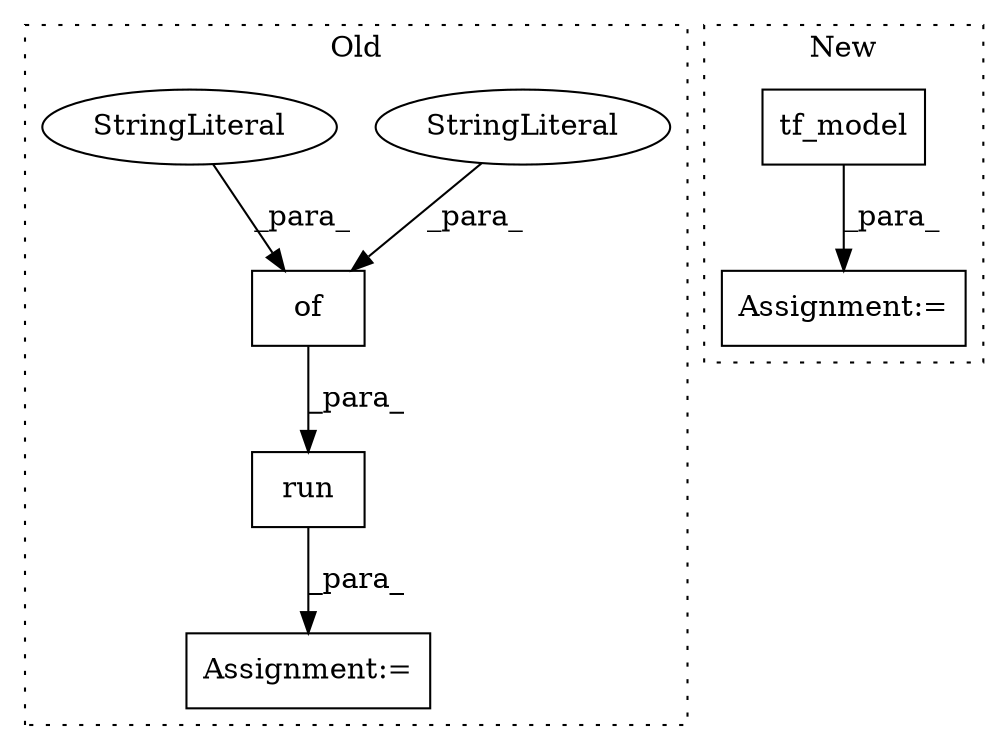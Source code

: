 digraph G {
subgraph cluster0 {
1 [label="run" a="32" s="12565,12606" l="4,1" shape="box"];
3 [label="of" a="32" s="12573,12605" l="3,1" shape="box"];
4 [label="StringLiteral" a="45" s="12588" l="9" shape="ellipse"];
5 [label="Assignment:=" a="7" s="12557" l="1" shape="box"];
7 [label="StringLiteral" a="45" s="12576" l="6" shape="ellipse"];
label = "Old";
style="dotted";
}
subgraph cluster1 {
2 [label="tf_model" a="32" s="14057,14078" l="9,1" shape="box"];
6 [label="Assignment:=" a="7" s="14056" l="1" shape="box"];
label = "New";
style="dotted";
}
1 -> 5 [label="_para_"];
2 -> 6 [label="_para_"];
3 -> 1 [label="_para_"];
4 -> 3 [label="_para_"];
7 -> 3 [label="_para_"];
}